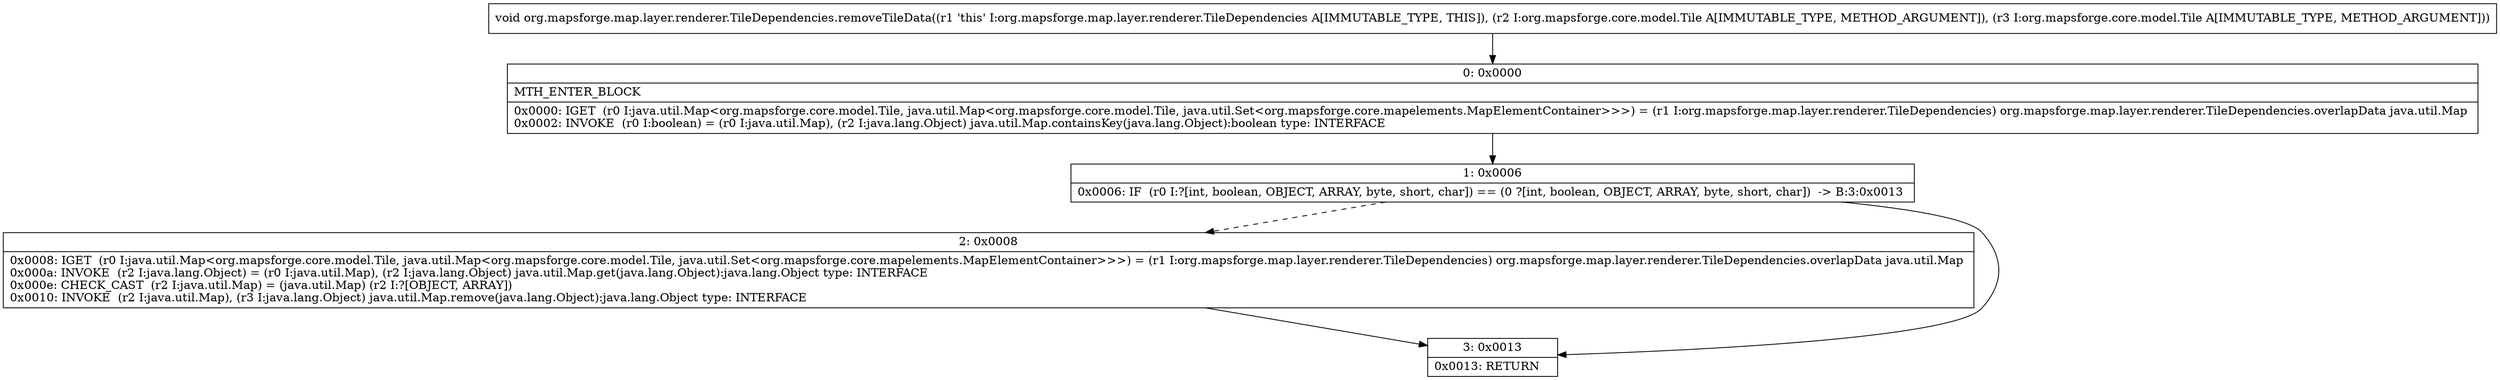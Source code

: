 digraph "CFG fororg.mapsforge.map.layer.renderer.TileDependencies.removeTileData(Lorg\/mapsforge\/core\/model\/Tile;Lorg\/mapsforge\/core\/model\/Tile;)V" {
Node_0 [shape=record,label="{0\:\ 0x0000|MTH_ENTER_BLOCK\l|0x0000: IGET  (r0 I:java.util.Map\<org.mapsforge.core.model.Tile, java.util.Map\<org.mapsforge.core.model.Tile, java.util.Set\<org.mapsforge.core.mapelements.MapElementContainer\>\>\>) = (r1 I:org.mapsforge.map.layer.renderer.TileDependencies) org.mapsforge.map.layer.renderer.TileDependencies.overlapData java.util.Map \l0x0002: INVOKE  (r0 I:boolean) = (r0 I:java.util.Map), (r2 I:java.lang.Object) java.util.Map.containsKey(java.lang.Object):boolean type: INTERFACE \l}"];
Node_1 [shape=record,label="{1\:\ 0x0006|0x0006: IF  (r0 I:?[int, boolean, OBJECT, ARRAY, byte, short, char]) == (0 ?[int, boolean, OBJECT, ARRAY, byte, short, char])  \-\> B:3:0x0013 \l}"];
Node_2 [shape=record,label="{2\:\ 0x0008|0x0008: IGET  (r0 I:java.util.Map\<org.mapsforge.core.model.Tile, java.util.Map\<org.mapsforge.core.model.Tile, java.util.Set\<org.mapsforge.core.mapelements.MapElementContainer\>\>\>) = (r1 I:org.mapsforge.map.layer.renderer.TileDependencies) org.mapsforge.map.layer.renderer.TileDependencies.overlapData java.util.Map \l0x000a: INVOKE  (r2 I:java.lang.Object) = (r0 I:java.util.Map), (r2 I:java.lang.Object) java.util.Map.get(java.lang.Object):java.lang.Object type: INTERFACE \l0x000e: CHECK_CAST  (r2 I:java.util.Map) = (java.util.Map) (r2 I:?[OBJECT, ARRAY]) \l0x0010: INVOKE  (r2 I:java.util.Map), (r3 I:java.lang.Object) java.util.Map.remove(java.lang.Object):java.lang.Object type: INTERFACE \l}"];
Node_3 [shape=record,label="{3\:\ 0x0013|0x0013: RETURN   \l}"];
MethodNode[shape=record,label="{void org.mapsforge.map.layer.renderer.TileDependencies.removeTileData((r1 'this' I:org.mapsforge.map.layer.renderer.TileDependencies A[IMMUTABLE_TYPE, THIS]), (r2 I:org.mapsforge.core.model.Tile A[IMMUTABLE_TYPE, METHOD_ARGUMENT]), (r3 I:org.mapsforge.core.model.Tile A[IMMUTABLE_TYPE, METHOD_ARGUMENT])) }"];
MethodNode -> Node_0;
Node_0 -> Node_1;
Node_1 -> Node_2[style=dashed];
Node_1 -> Node_3;
Node_2 -> Node_3;
}

